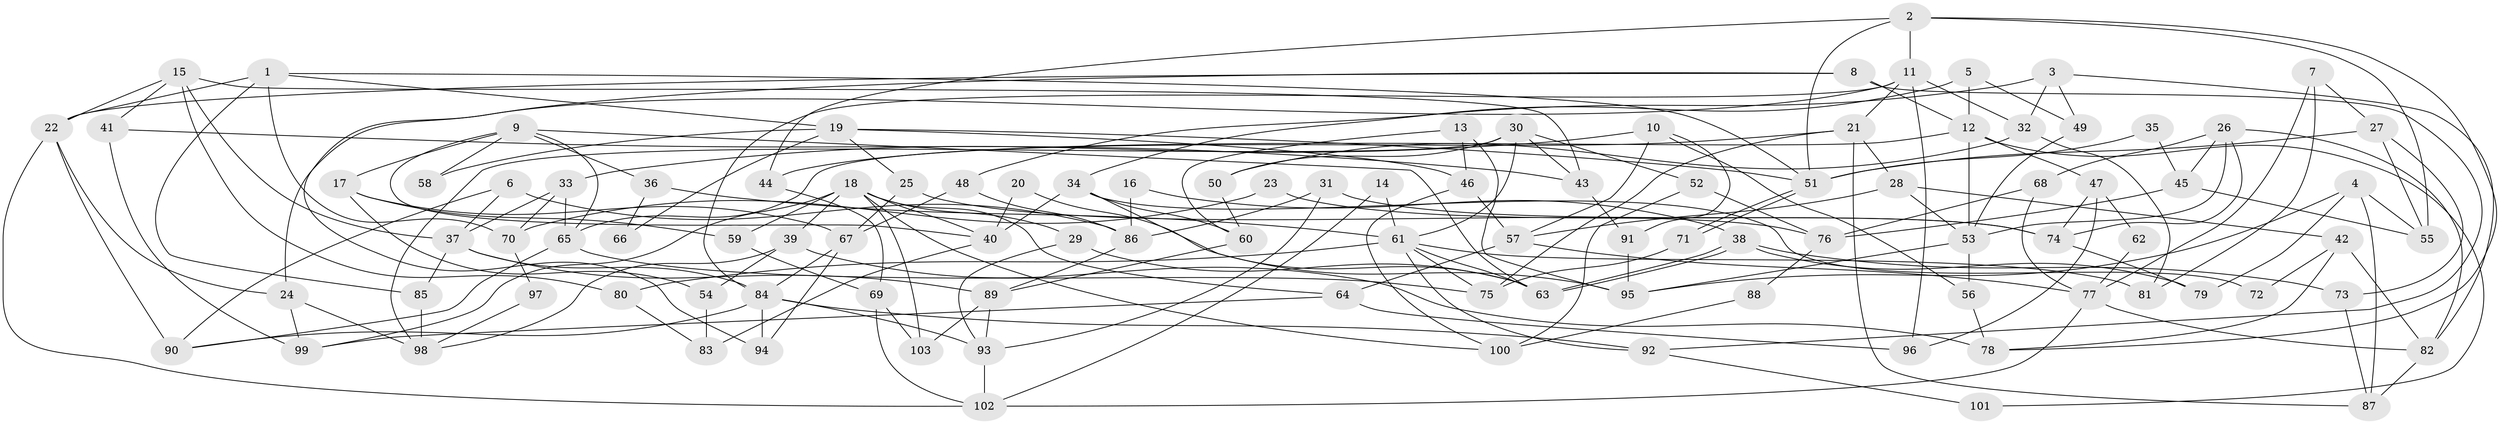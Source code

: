 // Generated by graph-tools (version 1.1) at 2025/50/03/09/25 03:50:08]
// undirected, 103 vertices, 206 edges
graph export_dot {
graph [start="1"]
  node [color=gray90,style=filled];
  1;
  2;
  3;
  4;
  5;
  6;
  7;
  8;
  9;
  10;
  11;
  12;
  13;
  14;
  15;
  16;
  17;
  18;
  19;
  20;
  21;
  22;
  23;
  24;
  25;
  26;
  27;
  28;
  29;
  30;
  31;
  32;
  33;
  34;
  35;
  36;
  37;
  38;
  39;
  40;
  41;
  42;
  43;
  44;
  45;
  46;
  47;
  48;
  49;
  50;
  51;
  52;
  53;
  54;
  55;
  56;
  57;
  58;
  59;
  60;
  61;
  62;
  63;
  64;
  65;
  66;
  67;
  68;
  69;
  70;
  71;
  72;
  73;
  74;
  75;
  76;
  77;
  78;
  79;
  80;
  81;
  82;
  83;
  84;
  85;
  86;
  87;
  88;
  89;
  90;
  91;
  92;
  93;
  94;
  95;
  96;
  97;
  98;
  99;
  100;
  101;
  102;
  103;
  1 -- 51;
  1 -- 22;
  1 -- 19;
  1 -- 70;
  1 -- 85;
  2 -- 44;
  2 -- 78;
  2 -- 11;
  2 -- 51;
  2 -- 55;
  3 -- 49;
  3 -- 82;
  3 -- 32;
  3 -- 48;
  4 -- 79;
  4 -- 55;
  4 -- 87;
  4 -- 95;
  5 -- 12;
  5 -- 34;
  5 -- 49;
  6 -- 86;
  6 -- 90;
  6 -- 37;
  7 -- 77;
  7 -- 81;
  7 -- 27;
  8 -- 92;
  8 -- 22;
  8 -- 12;
  8 -- 94;
  9 -- 65;
  9 -- 40;
  9 -- 17;
  9 -- 36;
  9 -- 58;
  9 -- 63;
  10 -- 91;
  10 -- 57;
  10 -- 33;
  10 -- 56;
  11 -- 84;
  11 -- 21;
  11 -- 24;
  11 -- 32;
  11 -- 96;
  12 -- 65;
  12 -- 47;
  12 -- 53;
  12 -- 101;
  13 -- 60;
  13 -- 95;
  13 -- 46;
  14 -- 102;
  14 -- 61;
  15 -- 22;
  15 -- 37;
  15 -- 41;
  15 -- 43;
  15 -- 80;
  16 -- 86;
  16 -- 38;
  17 -- 59;
  17 -- 54;
  17 -- 67;
  18 -- 39;
  18 -- 99;
  18 -- 29;
  18 -- 40;
  18 -- 59;
  18 -- 64;
  18 -- 100;
  18 -- 103;
  19 -- 51;
  19 -- 25;
  19 -- 46;
  19 -- 58;
  19 -- 66;
  20 -- 95;
  20 -- 40;
  21 -- 87;
  21 -- 28;
  21 -- 44;
  21 -- 75;
  22 -- 24;
  22 -- 90;
  22 -- 102;
  23 -- 70;
  23 -- 74;
  24 -- 99;
  24 -- 98;
  25 -- 67;
  25 -- 76;
  26 -- 53;
  26 -- 45;
  26 -- 68;
  26 -- 74;
  26 -- 82;
  27 -- 51;
  27 -- 55;
  27 -- 73;
  28 -- 53;
  28 -- 42;
  28 -- 57;
  29 -- 63;
  29 -- 93;
  30 -- 98;
  30 -- 52;
  30 -- 43;
  30 -- 50;
  30 -- 61;
  31 -- 93;
  31 -- 74;
  31 -- 86;
  32 -- 50;
  32 -- 81;
  33 -- 37;
  33 -- 65;
  33 -- 70;
  34 -- 60;
  34 -- 63;
  34 -- 40;
  34 -- 72;
  35 -- 51;
  35 -- 45;
  36 -- 61;
  36 -- 66;
  37 -- 84;
  37 -- 85;
  37 -- 89;
  38 -- 73;
  38 -- 63;
  38 -- 63;
  38 -- 79;
  39 -- 98;
  39 -- 54;
  39 -- 78;
  40 -- 83;
  41 -- 43;
  41 -- 99;
  42 -- 82;
  42 -- 72;
  42 -- 78;
  43 -- 91;
  44 -- 69;
  45 -- 76;
  45 -- 55;
  46 -- 57;
  46 -- 100;
  47 -- 96;
  47 -- 62;
  47 -- 74;
  48 -- 86;
  48 -- 67;
  49 -- 53;
  50 -- 60;
  51 -- 71;
  51 -- 71;
  52 -- 100;
  52 -- 76;
  53 -- 56;
  53 -- 95;
  54 -- 83;
  56 -- 78;
  57 -- 64;
  57 -- 77;
  59 -- 69;
  60 -- 89;
  61 -- 63;
  61 -- 75;
  61 -- 80;
  61 -- 81;
  61 -- 92;
  62 -- 77;
  64 -- 96;
  64 -- 99;
  65 -- 75;
  65 -- 90;
  67 -- 84;
  67 -- 94;
  68 -- 77;
  68 -- 76;
  69 -- 102;
  69 -- 103;
  70 -- 97;
  71 -- 75;
  73 -- 87;
  74 -- 79;
  76 -- 88;
  77 -- 102;
  77 -- 82;
  80 -- 83;
  82 -- 87;
  84 -- 94;
  84 -- 90;
  84 -- 92;
  84 -- 93;
  85 -- 98;
  86 -- 89;
  88 -- 100;
  89 -- 93;
  89 -- 103;
  91 -- 95;
  92 -- 101;
  93 -- 102;
  97 -- 98;
}
